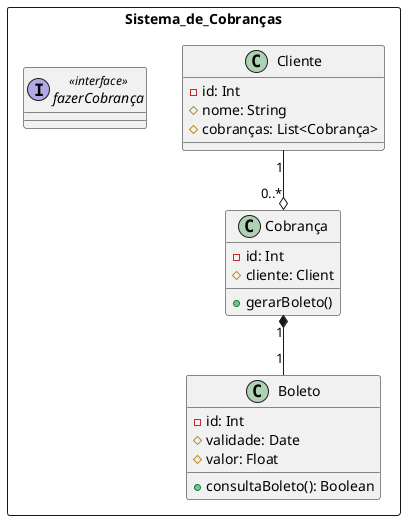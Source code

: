 @startuml sisDeCobrança
  package Sistema_de_Cobranças <<rectangle>> {

    class Cliente {
      - id: Int
      # nome: String
      # cobranças: List<Cobrança>
    }

    class Cobrança {
      - id: Int
      # cliente: Client
      + gerarBoleto()
    }

    class Boleto {
      - id: Int
      # validade: Date
      # valor: Float
      + consultaBoleto(): Boolean
    }

    Cliente "1" --o "0..*" Cobrança
    Cobrança "1" *-- "1" Boleto

    interface fazerCobrança <<interface>> {
    }
  }
@enduml